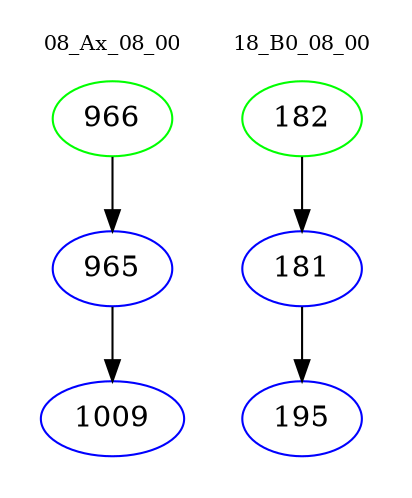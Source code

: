 digraph{
subgraph cluster_0 {
color = white
label = "08_Ax_08_00";
fontsize=10;
T0_966 [label="966", color="green"]
T0_966 -> T0_965 [color="black"]
T0_965 [label="965", color="blue"]
T0_965 -> T0_1009 [color="black"]
T0_1009 [label="1009", color="blue"]
}
subgraph cluster_1 {
color = white
label = "18_B0_08_00";
fontsize=10;
T1_182 [label="182", color="green"]
T1_182 -> T1_181 [color="black"]
T1_181 [label="181", color="blue"]
T1_181 -> T1_195 [color="black"]
T1_195 [label="195", color="blue"]
}
}
